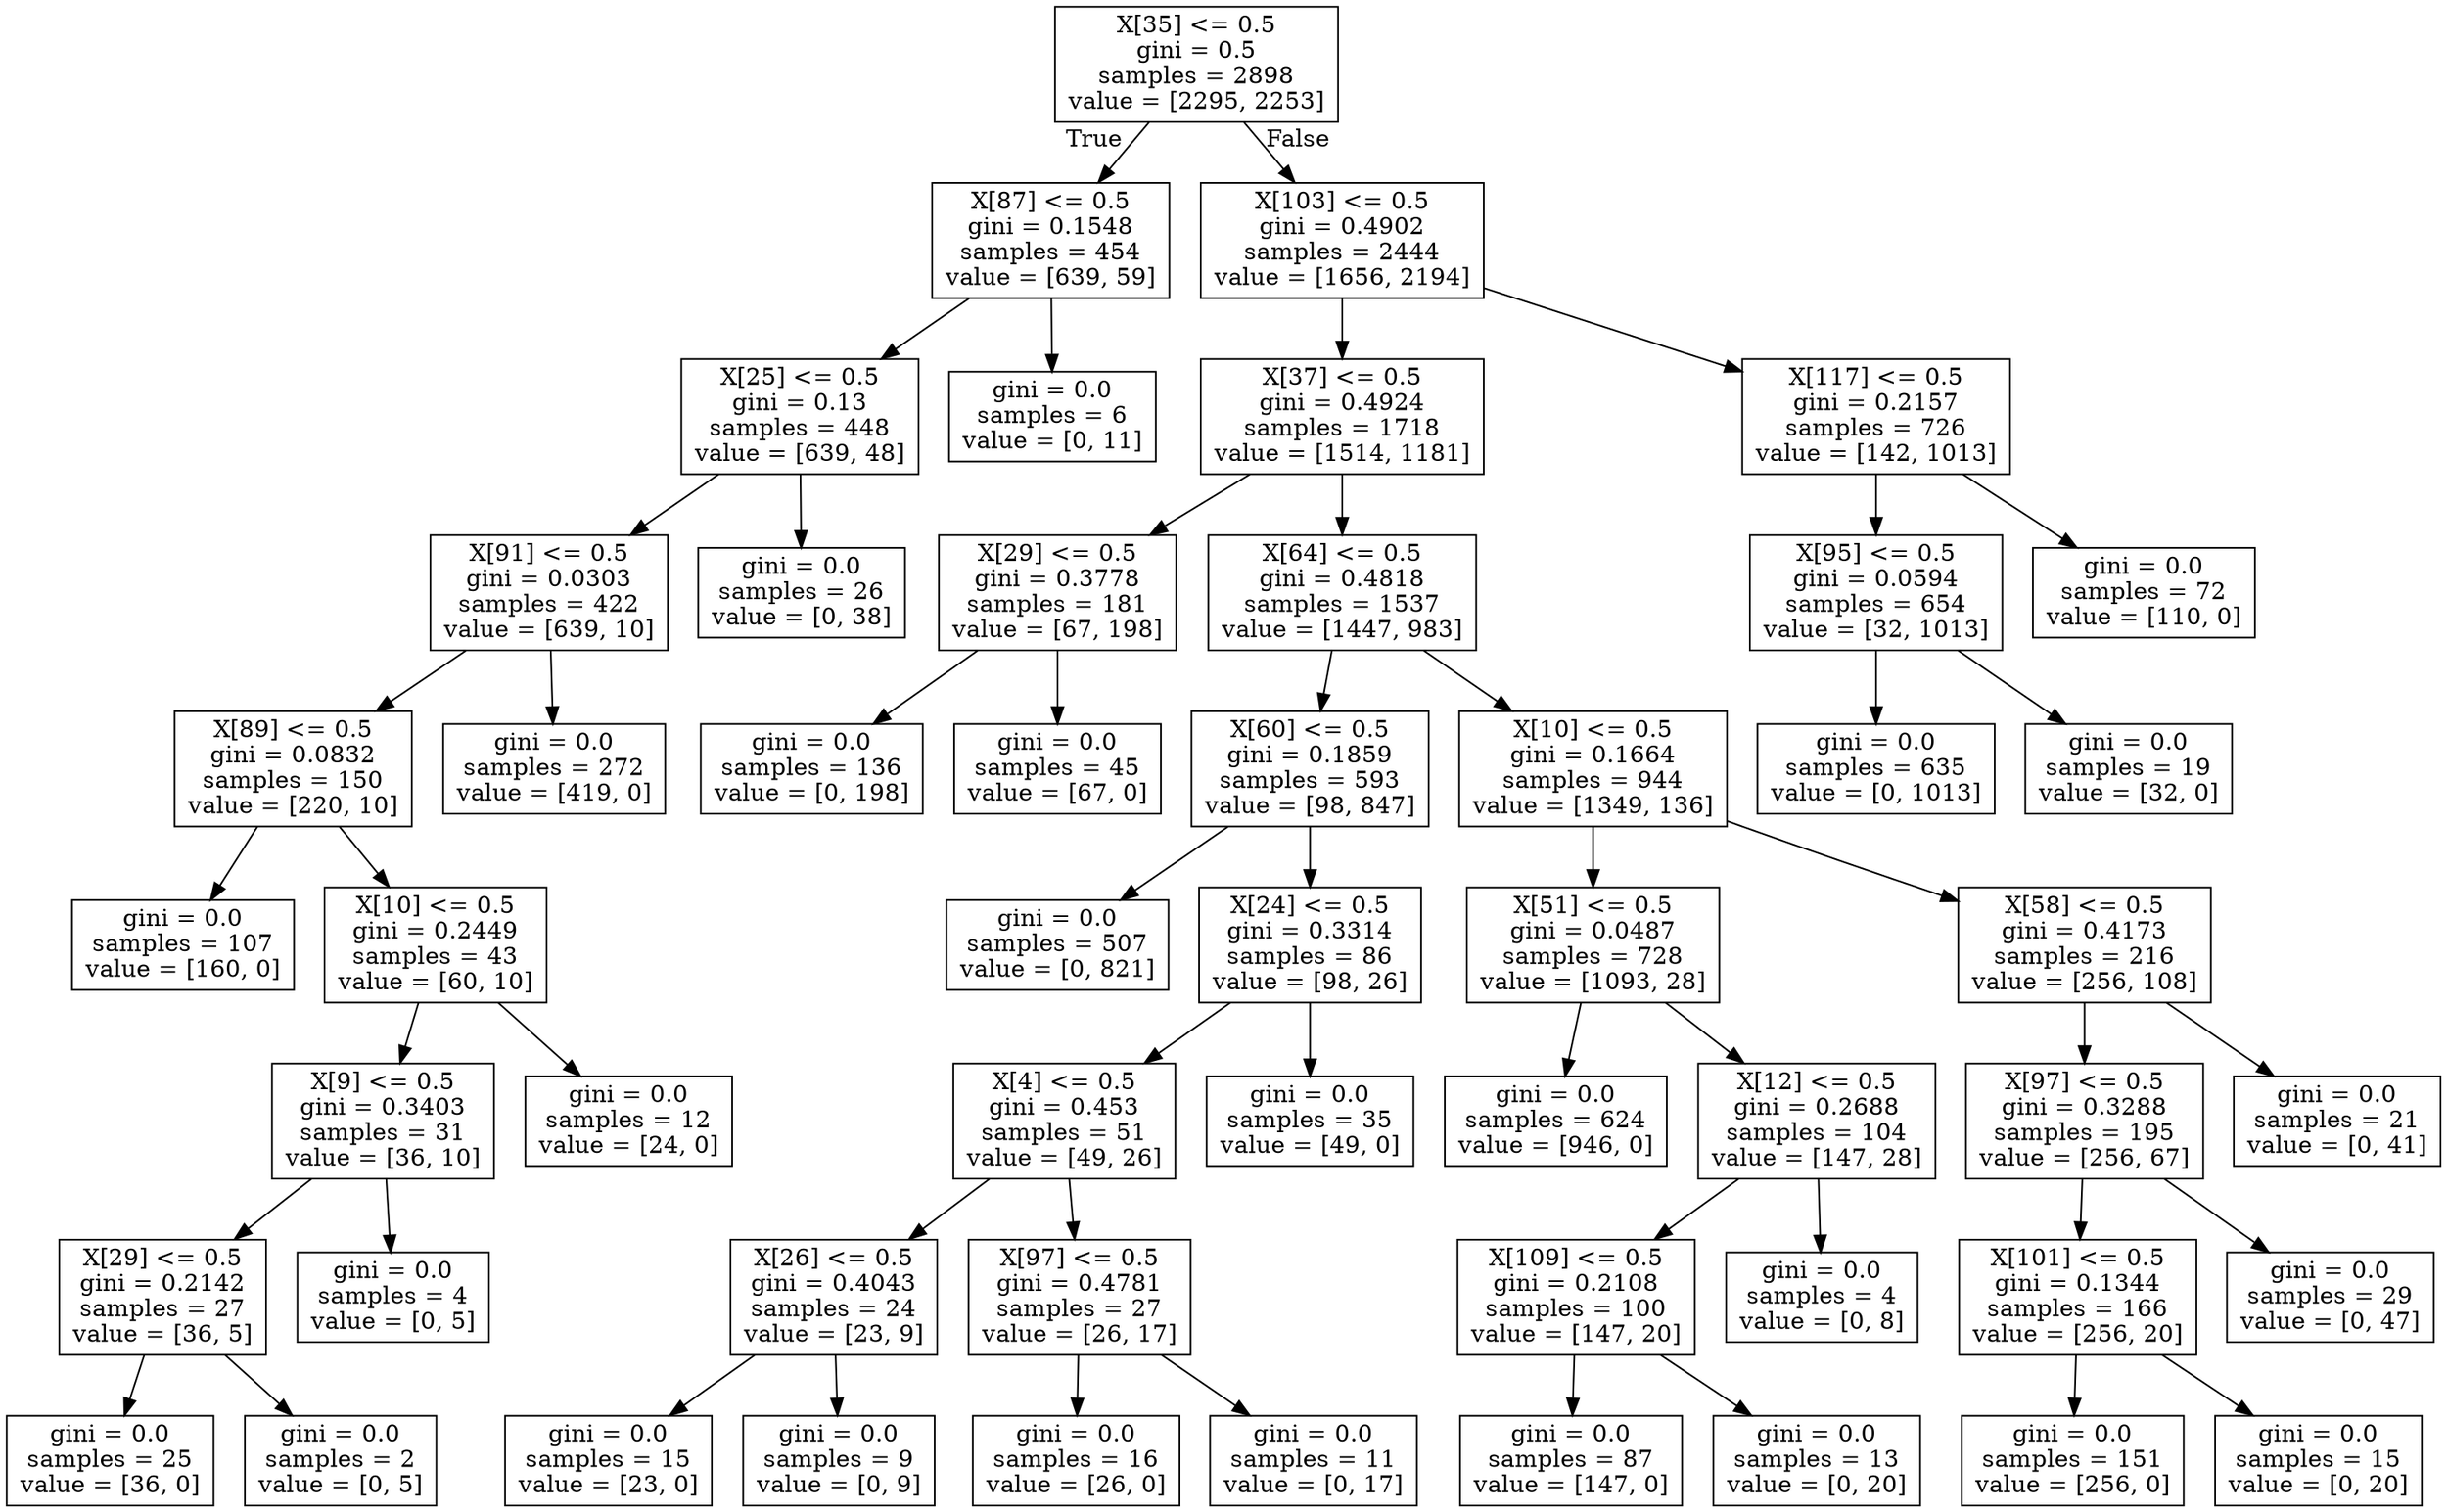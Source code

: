 digraph Tree {
node [shape=box] ;
0 [label="X[35] <= 0.5\ngini = 0.5\nsamples = 2898\nvalue = [2295, 2253]"] ;
1 [label="X[87] <= 0.5\ngini = 0.1548\nsamples = 454\nvalue = [639, 59]"] ;
0 -> 1 [labeldistance=2.5, labelangle=45, headlabel="True"] ;
2 [label="X[25] <= 0.5\ngini = 0.13\nsamples = 448\nvalue = [639, 48]"] ;
1 -> 2 ;
3 [label="X[91] <= 0.5\ngini = 0.0303\nsamples = 422\nvalue = [639, 10]"] ;
2 -> 3 ;
4 [label="X[89] <= 0.5\ngini = 0.0832\nsamples = 150\nvalue = [220, 10]"] ;
3 -> 4 ;
5 [label="gini = 0.0\nsamples = 107\nvalue = [160, 0]"] ;
4 -> 5 ;
6 [label="X[10] <= 0.5\ngini = 0.2449\nsamples = 43\nvalue = [60, 10]"] ;
4 -> 6 ;
7 [label="X[9] <= 0.5\ngini = 0.3403\nsamples = 31\nvalue = [36, 10]"] ;
6 -> 7 ;
8 [label="X[29] <= 0.5\ngini = 0.2142\nsamples = 27\nvalue = [36, 5]"] ;
7 -> 8 ;
9 [label="gini = 0.0\nsamples = 25\nvalue = [36, 0]"] ;
8 -> 9 ;
10 [label="gini = 0.0\nsamples = 2\nvalue = [0, 5]"] ;
8 -> 10 ;
11 [label="gini = 0.0\nsamples = 4\nvalue = [0, 5]"] ;
7 -> 11 ;
12 [label="gini = 0.0\nsamples = 12\nvalue = [24, 0]"] ;
6 -> 12 ;
13 [label="gini = 0.0\nsamples = 272\nvalue = [419, 0]"] ;
3 -> 13 ;
14 [label="gini = 0.0\nsamples = 26\nvalue = [0, 38]"] ;
2 -> 14 ;
15 [label="gini = 0.0\nsamples = 6\nvalue = [0, 11]"] ;
1 -> 15 ;
16 [label="X[103] <= 0.5\ngini = 0.4902\nsamples = 2444\nvalue = [1656, 2194]"] ;
0 -> 16 [labeldistance=2.5, labelangle=-45, headlabel="False"] ;
17 [label="X[37] <= 0.5\ngini = 0.4924\nsamples = 1718\nvalue = [1514, 1181]"] ;
16 -> 17 ;
18 [label="X[29] <= 0.5\ngini = 0.3778\nsamples = 181\nvalue = [67, 198]"] ;
17 -> 18 ;
19 [label="gini = 0.0\nsamples = 136\nvalue = [0, 198]"] ;
18 -> 19 ;
20 [label="gini = 0.0\nsamples = 45\nvalue = [67, 0]"] ;
18 -> 20 ;
21 [label="X[64] <= 0.5\ngini = 0.4818\nsamples = 1537\nvalue = [1447, 983]"] ;
17 -> 21 ;
22 [label="X[60] <= 0.5\ngini = 0.1859\nsamples = 593\nvalue = [98, 847]"] ;
21 -> 22 ;
23 [label="gini = 0.0\nsamples = 507\nvalue = [0, 821]"] ;
22 -> 23 ;
24 [label="X[24] <= 0.5\ngini = 0.3314\nsamples = 86\nvalue = [98, 26]"] ;
22 -> 24 ;
25 [label="X[4] <= 0.5\ngini = 0.453\nsamples = 51\nvalue = [49, 26]"] ;
24 -> 25 ;
26 [label="X[26] <= 0.5\ngini = 0.4043\nsamples = 24\nvalue = [23, 9]"] ;
25 -> 26 ;
27 [label="gini = 0.0\nsamples = 15\nvalue = [23, 0]"] ;
26 -> 27 ;
28 [label="gini = 0.0\nsamples = 9\nvalue = [0, 9]"] ;
26 -> 28 ;
29 [label="X[97] <= 0.5\ngini = 0.4781\nsamples = 27\nvalue = [26, 17]"] ;
25 -> 29 ;
30 [label="gini = 0.0\nsamples = 16\nvalue = [26, 0]"] ;
29 -> 30 ;
31 [label="gini = 0.0\nsamples = 11\nvalue = [0, 17]"] ;
29 -> 31 ;
32 [label="gini = 0.0\nsamples = 35\nvalue = [49, 0]"] ;
24 -> 32 ;
33 [label="X[10] <= 0.5\ngini = 0.1664\nsamples = 944\nvalue = [1349, 136]"] ;
21 -> 33 ;
34 [label="X[51] <= 0.5\ngini = 0.0487\nsamples = 728\nvalue = [1093, 28]"] ;
33 -> 34 ;
35 [label="gini = 0.0\nsamples = 624\nvalue = [946, 0]"] ;
34 -> 35 ;
36 [label="X[12] <= 0.5\ngini = 0.2688\nsamples = 104\nvalue = [147, 28]"] ;
34 -> 36 ;
37 [label="X[109] <= 0.5\ngini = 0.2108\nsamples = 100\nvalue = [147, 20]"] ;
36 -> 37 ;
38 [label="gini = 0.0\nsamples = 87\nvalue = [147, 0]"] ;
37 -> 38 ;
39 [label="gini = 0.0\nsamples = 13\nvalue = [0, 20]"] ;
37 -> 39 ;
40 [label="gini = 0.0\nsamples = 4\nvalue = [0, 8]"] ;
36 -> 40 ;
41 [label="X[58] <= 0.5\ngini = 0.4173\nsamples = 216\nvalue = [256, 108]"] ;
33 -> 41 ;
42 [label="X[97] <= 0.5\ngini = 0.3288\nsamples = 195\nvalue = [256, 67]"] ;
41 -> 42 ;
43 [label="X[101] <= 0.5\ngini = 0.1344\nsamples = 166\nvalue = [256, 20]"] ;
42 -> 43 ;
44 [label="gini = 0.0\nsamples = 151\nvalue = [256, 0]"] ;
43 -> 44 ;
45 [label="gini = 0.0\nsamples = 15\nvalue = [0, 20]"] ;
43 -> 45 ;
46 [label="gini = 0.0\nsamples = 29\nvalue = [0, 47]"] ;
42 -> 46 ;
47 [label="gini = 0.0\nsamples = 21\nvalue = [0, 41]"] ;
41 -> 47 ;
48 [label="X[117] <= 0.5\ngini = 0.2157\nsamples = 726\nvalue = [142, 1013]"] ;
16 -> 48 ;
49 [label="X[95] <= 0.5\ngini = 0.0594\nsamples = 654\nvalue = [32, 1013]"] ;
48 -> 49 ;
50 [label="gini = 0.0\nsamples = 635\nvalue = [0, 1013]"] ;
49 -> 50 ;
51 [label="gini = 0.0\nsamples = 19\nvalue = [32, 0]"] ;
49 -> 51 ;
52 [label="gini = 0.0\nsamples = 72\nvalue = [110, 0]"] ;
48 -> 52 ;
}